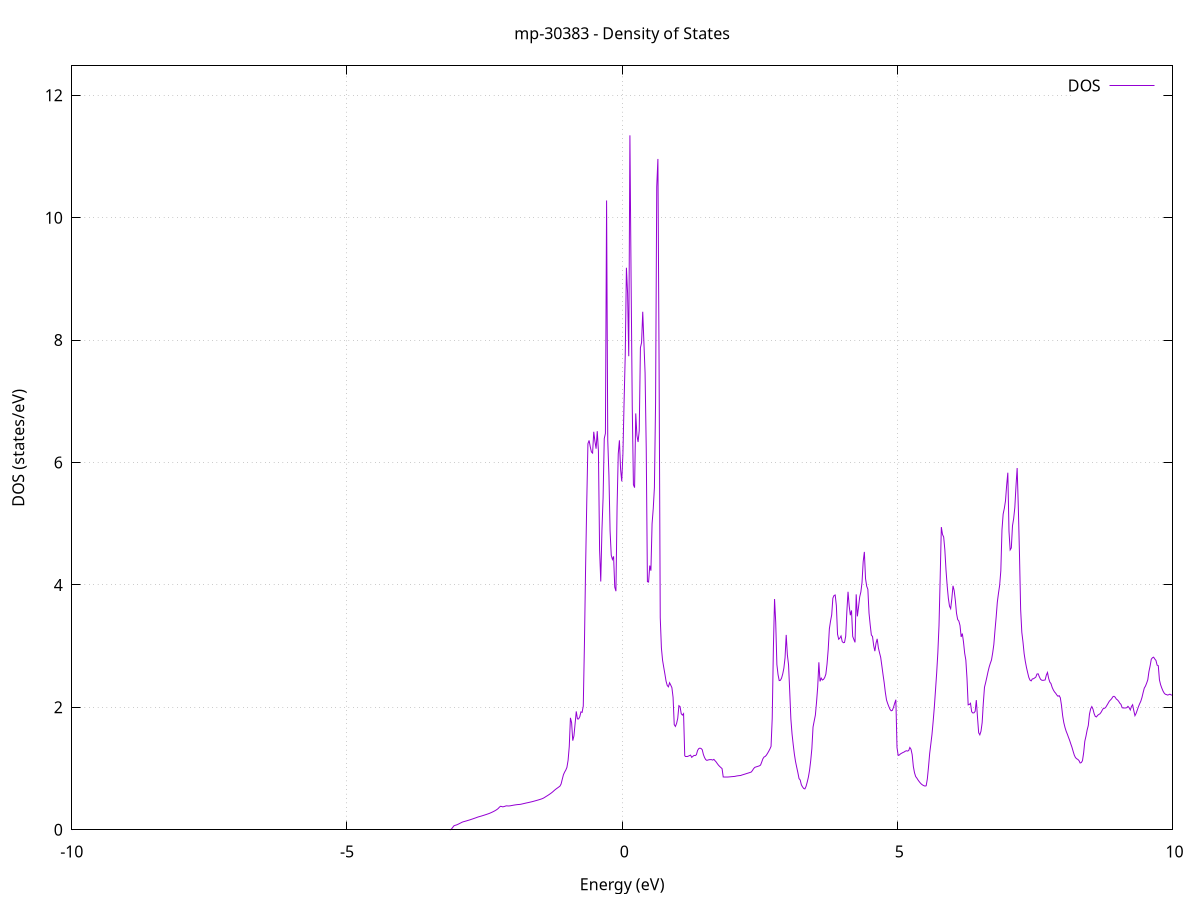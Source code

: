 set title 'mp-30383 - Density of States'
set xlabel 'Energy (eV)'
set ylabel 'DOS (states/eV)'
set grid
set xrange [-10:10]
set yrange [0:12.480]
set xzeroaxis lt -1
set terminal png size 800,600
set output 'mp-30383_dos_gnuplot.png'
plot '-' using 1:2 with lines title 'DOS'
-27.600800 0.000000
-27.579600 0.000000
-27.558400 0.000000
-27.537200 0.000000
-27.516000 0.000000
-27.494800 0.000000
-27.473700 0.000000
-27.452500 0.000000
-27.431300 0.000000
-27.410100 0.000000
-27.388900 0.000000
-27.367700 0.000000
-27.346500 0.000000
-27.325300 0.000000
-27.304100 0.000000
-27.282900 0.000000
-27.261700 0.000000
-27.240500 0.000000
-27.219300 0.000000
-27.198100 0.000000
-27.176900 0.000000
-27.155800 0.000000
-27.134600 0.000000
-27.113400 0.000000
-27.092200 0.000000
-27.071000 0.000000
-27.049800 0.000000
-27.028600 0.000000
-27.007400 0.000000
-26.986200 0.000000
-26.965000 0.000000
-26.943800 0.000000
-26.922600 0.000000
-26.901400 0.000000
-26.880200 0.000000
-26.859000 0.000000
-26.837900 0.000000
-26.816700 0.000000
-26.795500 0.000000
-26.774300 0.000000
-26.753100 0.000000
-26.731900 0.000000
-26.710700 0.000000
-26.689500 0.000000
-26.668300 0.000000
-26.647100 0.000000
-26.625900 0.000000
-26.604700 0.000000
-26.583500 0.000000
-26.562300 0.000000
-26.541100 0.000000
-26.520000 0.000000
-26.498800 0.000000
-26.477600 0.000000
-26.456400 0.000000
-26.435200 0.000000
-26.414000 0.000000
-26.392800 0.000000
-26.371600 0.000000
-26.350400 0.000000
-26.329200 0.000000
-26.308000 0.000000
-26.286800 0.000000
-26.265600 0.000000
-26.244400 0.000000
-26.223200 0.000000
-26.202100 0.000000
-26.180900 0.000000
-26.159700 0.000000
-26.138500 0.000000
-26.117300 0.000000
-26.096100 0.000000
-26.074900 0.000000
-26.053700 0.000000
-26.032500 0.000000
-26.011300 0.000000
-25.990100 0.000000
-25.968900 0.000000
-25.947700 0.000000
-25.926500 0.000000
-25.905300 0.000000
-25.884200 0.000000
-25.863000 0.000000
-25.841800 0.000000
-25.820600 0.000000
-25.799400 0.000000
-25.778200 0.000000
-25.757000 0.000000
-25.735800 0.000000
-25.714600 0.000000
-25.693400 0.000000
-25.672200 3.423400
-25.651000 21.654000
-25.629800 45.602800
-25.608600 32.613000
-25.587400 35.201600
-25.566300 13.857700
-25.545100 5.584600
-25.523900 4.681300
-25.502700 4.204500
-25.481500 3.559000
-25.460300 3.341400
-25.439100 5.964600
-25.417900 10.194900
-25.396700 11.594600
-25.375500 16.138100
-25.354300 13.127500
-25.333100 20.795400
-25.311900 21.702100
-25.290700 26.456400
-25.269600 27.554900
-25.248400 35.629700
-25.227200 30.032300
-25.206000 24.807800
-25.184800 24.301600
-25.163600 40.383200
-25.142400 39.882700
-25.121200 26.509800
-25.100000 13.761200
-25.078800 0.000000
-25.057600 0.000000
-25.036400 0.000000
-25.015200 0.000000
-24.994000 0.000000
-24.972800 0.000000
-24.951700 0.000000
-24.930500 0.000000
-24.909300 0.000000
-24.888100 0.000000
-24.866900 0.000000
-24.845700 0.000000
-24.824500 0.000000
-24.803300 0.000000
-24.782100 0.000000
-24.760900 0.000000
-24.739700 0.000000
-24.718500 0.000000
-24.697300 0.000000
-24.676100 0.000000
-24.654900 0.000000
-24.633800 0.000000
-24.612600 0.000000
-24.591400 0.000000
-24.570200 0.000000
-24.549000 0.000000
-24.527800 0.000000
-24.506600 0.000000
-24.485400 0.000000
-24.464200 0.000000
-24.443000 0.000000
-24.421800 0.000000
-24.400600 0.000000
-24.379400 0.000000
-24.358200 0.000000
-24.337000 0.000000
-24.315900 0.000000
-24.294700 0.000000
-24.273500 0.000000
-24.252300 0.000000
-24.231100 0.000000
-24.209900 0.000000
-24.188700 0.000000
-24.167500 0.000000
-24.146300 0.000000
-24.125100 0.000000
-24.103900 0.000000
-24.082700 0.000000
-24.061500 0.000000
-24.040300 0.000000
-24.019100 0.000000
-23.998000 0.000000
-23.976800 0.000000
-23.955600 0.000000
-23.934400 0.000000
-23.913200 0.000000
-23.892000 0.000000
-23.870800 0.000000
-23.849600 0.000000
-23.828400 0.000000
-23.807200 0.000000
-23.786000 0.000000
-23.764800 0.000000
-23.743600 0.000000
-23.722400 0.000000
-23.701200 0.000000
-23.680100 0.000000
-23.658900 0.000000
-23.637700 0.000000
-23.616500 0.000000
-23.595300 0.000000
-23.574100 0.000000
-23.552900 0.000000
-23.531700 0.000000
-23.510500 0.000000
-23.489300 0.000000
-23.468100 0.000000
-23.446900 0.000000
-23.425700 0.000000
-23.404500 0.000000
-23.383300 0.000000
-23.362200 0.000000
-23.341000 0.000000
-23.319800 0.000000
-23.298600 0.000000
-23.277400 0.000000
-23.256200 0.000000
-23.235000 0.000000
-23.213800 0.000000
-23.192600 0.000000
-23.171400 0.000000
-23.150200 0.000000
-23.129000 0.000000
-23.107800 0.000000
-23.086600 0.000000
-23.065400 0.000000
-23.044300 0.000000
-23.023100 0.000000
-23.001900 0.000000
-22.980700 0.000000
-22.959500 0.000000
-22.938300 0.000000
-22.917100 0.000000
-22.895900 0.000000
-22.874700 0.000000
-22.853500 0.000000
-22.832300 0.000000
-22.811100 0.000000
-22.789900 0.000000
-22.768700 0.000000
-22.747600 0.000000
-22.726400 0.000000
-22.705200 0.000000
-22.684000 0.000000
-22.662800 0.000000
-22.641600 0.000000
-22.620400 0.000000
-22.599200 0.000000
-22.578000 0.000000
-22.556800 0.000000
-22.535600 0.000000
-22.514400 0.000000
-22.493200 0.000000
-22.472000 0.000000
-22.450800 0.000000
-22.429700 0.000000
-22.408500 0.000000
-22.387300 0.000000
-22.366100 0.000000
-22.344900 0.000000
-22.323700 0.000000
-22.302500 0.000000
-22.281300 0.000000
-22.260100 0.000000
-22.238900 0.000000
-22.217700 0.000000
-22.196500 0.000000
-22.175300 0.000000
-22.154100 0.000000
-22.132900 0.000000
-22.111800 0.000000
-22.090600 0.000000
-22.069400 0.000000
-22.048200 0.000000
-22.027000 0.000000
-22.005800 0.000000
-21.984600 0.000000
-21.963400 0.000000
-21.942200 0.000000
-21.921000 0.000000
-21.899800 0.000000
-21.878600 0.000000
-21.857400 0.000000
-21.836200 0.000000
-21.815000 0.000000
-21.793900 0.000000
-21.772700 0.000000
-21.751500 0.000000
-21.730300 0.000000
-21.709100 0.000000
-21.687900 0.000000
-21.666700 0.000000
-21.645500 0.000000
-21.624300 0.000000
-21.603100 0.000000
-21.581900 0.000000
-21.560700 0.000000
-21.539500 0.000000
-21.518300 0.000000
-21.497100 0.000000
-21.476000 0.000000
-21.454800 0.000000
-21.433600 0.000000
-21.412400 0.000000
-21.391200 0.000000
-21.370000 0.000000
-21.348800 0.000000
-21.327600 0.000000
-21.306400 0.000000
-21.285200 0.000000
-21.264000 0.000000
-21.242800 0.000000
-21.221600 0.000000
-21.200400 0.000000
-21.179200 0.000000
-21.158100 0.000000
-21.136900 0.000000
-21.115700 0.000000
-21.094500 0.000000
-21.073300 0.000000
-21.052100 0.000000
-21.030900 0.000000
-21.009700 0.000000
-20.988500 0.000000
-20.967300 0.000000
-20.946100 0.000000
-20.924900 0.000000
-20.903700 0.000000
-20.882500 0.000000
-20.861300 0.000000
-20.840200 0.000000
-20.819000 0.000000
-20.797800 0.000000
-20.776600 0.000000
-20.755400 0.000000
-20.734200 0.000000
-20.713000 0.000000
-20.691800 0.000000
-20.670600 0.000000
-20.649400 0.000000
-20.628200 0.000000
-20.607000 0.000000
-20.585800 0.000000
-20.564600 0.000000
-20.543400 0.000000
-20.522300 0.000000
-20.501100 0.000000
-20.479900 0.000000
-20.458700 0.000000
-20.437500 0.000000
-20.416300 0.000000
-20.395100 0.000000
-20.373900 0.000000
-20.352700 0.000000
-20.331500 0.000000
-20.310300 0.000000
-20.289100 0.000000
-20.267900 0.000000
-20.246700 0.000000
-20.225600 0.000000
-20.204400 0.000000
-20.183200 0.000000
-20.162000 0.000000
-20.140800 0.000000
-20.119600 0.000000
-20.098400 0.000000
-20.077200 0.000000
-20.056000 0.000000
-20.034800 0.000000
-20.013600 0.000000
-19.992400 0.000000
-19.971200 0.000000
-19.950000 0.000000
-19.928800 0.000000
-19.907700 0.000000
-19.886500 0.000000
-19.865300 0.000000
-19.844100 0.000000
-19.822900 0.000000
-19.801700 0.000000
-19.780500 0.000000
-19.759300 0.000000
-19.738100 0.000000
-19.716900 0.000000
-19.695700 0.000000
-19.674500 0.000000
-19.653300 0.000000
-19.632100 0.000000
-19.610900 0.000000
-19.589800 0.000000
-19.568600 0.000000
-19.547400 0.000000
-19.526200 0.000000
-19.505000 0.000000
-19.483800 0.000000
-19.462600 0.000000
-19.441400 0.000000
-19.420200 0.000000
-19.399000 0.000000
-19.377800 0.000000
-19.356600 0.000000
-19.335400 0.000000
-19.314200 0.000000
-19.293000 0.000000
-19.271900 0.000000
-19.250700 0.000000
-19.229500 0.000000
-19.208300 0.000000
-19.187100 0.000000
-19.165900 0.000000
-19.144700 0.000000
-19.123500 0.000000
-19.102300 0.000000
-19.081100 0.000000
-19.059900 0.000000
-19.038700 0.000000
-19.017500 0.000000
-18.996300 0.000000
-18.975100 0.000000
-18.954000 0.000000
-18.932800 0.000000
-18.911600 0.000000
-18.890400 0.000000
-18.869200 0.000000
-18.848000 0.000000
-18.826800 0.000000
-18.805600 0.000000
-18.784400 0.000000
-18.763200 0.000000
-18.742000 0.000000
-18.720800 0.000000
-18.699600 0.000000
-18.678400 0.000000
-18.657200 0.000000
-18.636100 0.000000
-18.614900 0.000000
-18.593700 0.000000
-18.572500 0.000000
-18.551300 0.000000
-18.530100 0.000000
-18.508900 0.000000
-18.487700 0.000000
-18.466500 0.000000
-18.445300 0.000000
-18.424100 0.000000
-18.402900 0.000000
-18.381700 0.000000
-18.360500 0.000000
-18.339300 0.000000
-18.318200 0.000000
-18.297000 0.000000
-18.275800 0.000000
-18.254600 0.000000
-18.233400 0.000000
-18.212200 0.000000
-18.191000 0.000000
-18.169800 0.000000
-18.148600 0.000000
-18.127400 0.000000
-18.106200 0.000000
-18.085000 0.000000
-18.063800 0.000000
-18.042600 0.000000
-18.021500 0.000000
-18.000300 0.000000
-17.979100 0.000000
-17.957900 0.000000
-17.936700 0.000000
-17.915500 0.000000
-17.894300 0.000000
-17.873100 0.000000
-17.851900 0.000000
-17.830700 0.000000
-17.809500 0.000000
-17.788300 0.000000
-17.767100 0.000000
-17.745900 0.000000
-17.724700 0.000000
-17.703600 0.000000
-17.682400 0.000000
-17.661200 0.000000
-17.640000 0.000000
-17.618800 0.000000
-17.597600 0.000000
-17.576400 0.000000
-17.555200 0.000000
-17.534000 0.000000
-17.512800 0.000000
-17.491600 0.000000
-17.470400 0.000000
-17.449200 0.000000
-17.428000 0.000000
-17.406800 0.000000
-17.385700 0.000000
-17.364500 0.000000
-17.343300 0.000000
-17.322100 0.000000
-17.300900 0.000000
-17.279700 0.000000
-17.258500 0.000000
-17.237300 0.000000
-17.216100 0.000000
-17.194900 0.000000
-17.173700 0.000000
-17.152500 0.000000
-17.131300 0.000000
-17.110100 0.000000
-17.088900 0.000000
-17.067800 0.000000
-17.046600 0.000000
-17.025400 0.000000
-17.004200 0.000000
-16.983000 0.000000
-16.961800 0.000000
-16.940600 0.000000
-16.919400 0.000000
-16.898200 0.000000
-16.877000 0.000000
-16.855800 0.000000
-16.834600 0.000000
-16.813400 0.000000
-16.792200 0.000000
-16.771000 0.000000
-16.749900 0.000000
-16.728700 0.000000
-16.707500 0.000000
-16.686300 0.000000
-16.665100 0.000000
-16.643900 0.000000
-16.622700 0.000000
-16.601500 0.000000
-16.580300 0.000000
-16.559100 0.000000
-16.537900 0.000000
-16.516700 0.000000
-16.495500 0.000000
-16.474300 0.000000
-16.453100 0.000000
-16.432000 0.000000
-16.410800 0.000000
-16.389600 0.000000
-16.368400 0.000000
-16.347200 0.000000
-16.326000 0.000000
-16.304800 0.000000
-16.283600 0.000000
-16.262400 0.000000
-16.241200 0.000000
-16.220000 0.000000
-16.198800 0.000000
-16.177600 0.000000
-16.156400 0.000000
-16.135200 0.000000
-16.114100 0.000000
-16.092900 0.000000
-16.071700 0.000000
-16.050500 0.000000
-16.029300 0.000000
-16.008100 0.000000
-15.986900 0.000000
-15.965700 0.000000
-15.944500 0.000000
-15.923300 0.000000
-15.902100 0.000000
-15.880900 0.000000
-15.859700 0.000000
-15.838500 0.000000
-15.817300 0.000000
-15.796200 0.000000
-15.775000 0.000000
-15.753800 0.000000
-15.732600 0.000000
-15.711400 0.000000
-15.690200 0.000000
-15.669000 0.000000
-15.647800 0.000000
-15.626600 0.000000
-15.605400 0.000000
-15.584200 0.000000
-15.563000 0.000000
-15.541800 0.000000
-15.520600 0.000000
-15.499500 0.000000
-15.478300 0.000000
-15.457100 0.000000
-15.435900 0.000000
-15.414700 0.000000
-15.393500 0.000000
-15.372300 0.000000
-15.351100 0.000000
-15.329900 0.000000
-15.308700 0.000000
-15.287500 0.000000
-15.266300 0.000000
-15.245100 0.000000
-15.223900 0.000000
-15.202700 0.000000
-15.181600 0.000000
-15.160400 0.000000
-15.139200 0.000000
-15.118000 0.000000
-15.096800 0.000000
-15.075600 0.000000
-15.054400 0.000000
-15.033200 0.000000
-15.012000 0.000000
-14.990800 0.000000
-14.969600 0.000000
-14.948400 0.000000
-14.927200 0.000000
-14.906000 0.000000
-14.884800 0.000000
-14.863700 0.000000
-14.842500 0.000000
-14.821300 0.000000
-14.800100 0.000000
-14.778900 0.000000
-14.757700 0.000000
-14.736500 0.000000
-14.715300 0.000000
-14.694100 0.000000
-14.672900 0.000000
-14.651700 0.000000
-14.630500 0.000000
-14.609300 0.000000
-14.588100 0.000000
-14.566900 0.000000
-14.545800 0.000000
-14.524600 0.000000
-14.503400 0.000000
-14.482200 0.000000
-14.461000 0.000000
-14.439800 0.000000
-14.418600 0.000000
-14.397400 0.000000
-14.376200 0.000000
-14.355000 0.000000
-14.333800 0.000000
-14.312600 0.000000
-14.291400 0.000000
-14.270200 0.000000
-14.249000 0.000000
-14.227900 0.000000
-14.206700 0.000000
-14.185500 0.000000
-14.164300 0.000000
-14.143100 0.000000
-14.121900 0.000000
-14.100700 0.000000
-14.079500 0.000000
-14.058300 0.000000
-14.037100 0.000000
-14.015900 0.000000
-13.994700 0.000000
-13.973500 0.000000
-13.952300 0.000000
-13.931100 0.000000
-13.910000 0.000000
-13.888800 0.000000
-13.867600 0.000000
-13.846400 0.000000
-13.825200 0.000000
-13.804000 0.000000
-13.782800 0.000000
-13.761600 0.000000
-13.740400 0.000000
-13.719200 0.000000
-13.698000 0.000000
-13.676800 0.000000
-13.655600 0.000000
-13.634400 0.000000
-13.613200 0.000000
-13.592100 0.000000
-13.570900 0.000000
-13.549700 0.000000
-13.528500 0.000000
-13.507300 0.000000
-13.486100 0.000000
-13.464900 0.000000
-13.443700 0.000000
-13.422500 0.000000
-13.401300 0.000000
-13.380100 0.000000
-13.358900 0.000000
-13.337700 0.000000
-13.316500 0.000000
-13.295300 0.000000
-13.274200 0.000000
-13.253000 0.000000
-13.231800 0.000000
-13.210600 0.000000
-13.189400 0.000000
-13.168200 0.000000
-13.147000 0.000000
-13.125800 0.000000
-13.104600 0.000000
-13.083400 0.000000
-13.062200 0.000000
-13.041000 0.000000
-13.019800 0.000000
-12.998600 0.000000
-12.977500 0.000000
-12.956300 0.000000
-12.935100 0.000000
-12.913900 0.000000
-12.892700 0.000000
-12.871500 0.000000
-12.850300 0.000000
-12.829100 0.000000
-12.807900 0.000000
-12.786700 0.000000
-12.765500 0.000000
-12.744300 0.000000
-12.723100 0.000000
-12.701900 0.000000
-12.680700 0.000000
-12.659600 0.000000
-12.638400 0.000000
-12.617200 0.000000
-12.596000 0.000000
-12.574800 0.000000
-12.553600 0.000000
-12.532400 0.000000
-12.511200 0.000000
-12.490000 0.000000
-12.468800 0.000000
-12.447600 0.000000
-12.426400 0.000000
-12.405200 0.000000
-12.384000 0.000000
-12.362800 0.000000
-12.341700 0.000000
-12.320500 0.000000
-12.299300 0.000000
-12.278100 0.000000
-12.256900 0.000000
-12.235700 0.000000
-12.214500 0.000000
-12.193300 0.000000
-12.172100 0.000000
-12.150900 0.000000
-12.129700 0.000000
-12.108500 0.000000
-12.087300 0.000000
-12.066100 0.000000
-12.044900 0.000000
-12.023800 0.000000
-12.002600 0.000000
-11.981400 0.000000
-11.960200 0.000000
-11.939000 0.000000
-11.917800 0.000000
-11.896600 0.000000
-11.875400 0.000000
-11.854200 0.000000
-11.833000 0.000000
-11.811800 0.000000
-11.790600 0.000000
-11.769400 0.000000
-11.748200 0.000000
-11.727000 0.000000
-11.705900 0.000000
-11.684700 0.000000
-11.663500 0.000000
-11.642300 0.000000
-11.621100 0.000000
-11.599900 0.000000
-11.578700 0.000000
-11.557500 0.000000
-11.536300 0.000000
-11.515100 0.000000
-11.493900 0.000000
-11.472700 0.000000
-11.451500 0.000000
-11.430300 0.000000
-11.409100 0.000000
-11.388000 0.000000
-11.366800 0.000000
-11.345600 0.000000
-11.324400 0.000000
-11.303200 0.000000
-11.282000 0.000000
-11.260800 0.000000
-11.239600 0.000000
-11.218400 0.000000
-11.197200 0.000000
-11.176000 0.000000
-11.154800 0.000000
-11.133600 0.000000
-11.112400 0.000000
-11.091200 0.000000
-11.070100 0.000000
-11.048900 0.000000
-11.027700 0.000000
-11.006500 0.000000
-10.985300 0.000000
-10.964100 0.000000
-10.942900 0.000000
-10.921700 0.000000
-10.900500 0.000000
-10.879300 0.000000
-10.858100 0.000000
-10.836900 0.000000
-10.815700 0.000000
-10.794500 0.000000
-10.773400 0.000000
-10.752200 0.000000
-10.731000 0.000000
-10.709800 0.000000
-10.688600 0.000000
-10.667400 0.000000
-10.646200 0.000000
-10.625000 0.000000
-10.603800 0.000000
-10.582600 0.000000
-10.561400 0.000000
-10.540200 0.000000
-10.519000 0.000000
-10.497800 0.000000
-10.476600 0.000000
-10.455500 0.000000
-10.434300 0.000000
-10.413100 0.000000
-10.391900 0.000000
-10.370700 0.000000
-10.349500 0.000000
-10.328300 0.000000
-10.307100 0.000000
-10.285900 0.000000
-10.264700 0.000000
-10.243500 0.000000
-10.222300 0.000000
-10.201100 0.000000
-10.179900 0.000000
-10.158700 0.000000
-10.137600 0.000000
-10.116400 0.000000
-10.095200 0.000000
-10.074000 0.000000
-10.052800 0.000000
-10.031600 0.000000
-10.010400 0.000000
-9.989200 0.000000
-9.968000 0.000000
-9.946800 0.000000
-9.925600 0.000000
-9.904400 0.000000
-9.883200 0.000000
-9.862000 0.000000
-9.840800 0.000000
-9.819700 0.000000
-9.798500 0.000000
-9.777300 0.000000
-9.756100 0.000000
-9.734900 0.000000
-9.713700 0.000000
-9.692500 0.000000
-9.671300 0.000000
-9.650100 0.000000
-9.628900 0.000000
-9.607700 0.000000
-9.586500 0.000000
-9.565300 0.000000
-9.544100 0.000000
-9.522900 0.000000
-9.501800 0.000000
-9.480600 0.000000
-9.459400 0.000000
-9.438200 0.000000
-9.417000 0.000000
-9.395800 0.000000
-9.374600 0.000000
-9.353400 0.000000
-9.332200 0.000000
-9.311000 0.000000
-9.289800 0.000000
-9.268600 0.000000
-9.247400 0.000000
-9.226200 0.000000
-9.205000 0.000000
-9.183900 0.000000
-9.162700 0.000000
-9.141500 0.000000
-9.120300 0.000000
-9.099100 0.000000
-9.077900 0.000000
-9.056700 0.000000
-9.035500 0.000000
-9.014300 0.000000
-8.993100 0.000000
-8.971900 0.000000
-8.950700 0.000000
-8.929500 0.000000
-8.908300 0.000000
-8.887100 0.000000
-8.866000 0.000000
-8.844800 0.000000
-8.823600 0.000000
-8.802400 0.000000
-8.781200 0.000000
-8.760000 0.000000
-8.738800 0.000000
-8.717600 0.000000
-8.696400 0.000000
-8.675200 0.000000
-8.654000 0.000000
-8.632800 0.000000
-8.611600 0.000000
-8.590400 0.000000
-8.569200 0.000000
-8.548100 0.000000
-8.526900 0.000000
-8.505700 0.000000
-8.484500 0.000000
-8.463300 0.000000
-8.442100 0.000000
-8.420900 0.000000
-8.399700 0.000000
-8.378500 0.000000
-8.357300 0.000000
-8.336100 0.000000
-8.314900 0.000000
-8.293700 0.000000
-8.272500 0.000000
-8.251400 0.000000
-8.230200 0.000000
-8.209000 0.000000
-8.187800 0.000000
-8.166600 0.000000
-8.145400 0.000000
-8.124200 0.000000
-8.103000 0.000000
-8.081800 0.000000
-8.060600 0.000000
-8.039400 0.000000
-8.018200 0.000000
-7.997000 0.000000
-7.975800 0.000000
-7.954600 0.000000
-7.933500 0.000000
-7.912300 0.000000
-7.891100 0.000000
-7.869900 0.000000
-7.848700 0.000000
-7.827500 0.000000
-7.806300 0.000000
-7.785100 0.000000
-7.763900 0.000000
-7.742700 0.000000
-7.721500 0.000000
-7.700300 0.000000
-7.679100 0.000000
-7.657900 0.000000
-7.636700 0.000000
-7.615600 0.000000
-7.594400 0.000000
-7.573200 0.000000
-7.552000 0.000000
-7.530800 0.000000
-7.509600 0.000000
-7.488400 0.000000
-7.467200 0.000000
-7.446000 0.000000
-7.424800 0.000000
-7.403600 0.000000
-7.382400 0.000000
-7.361200 0.000000
-7.340000 0.000000
-7.318800 0.000000
-7.297700 0.000000
-7.276500 0.000000
-7.255300 0.000000
-7.234100 0.000000
-7.212900 0.000000
-7.191700 0.000000
-7.170500 0.000000
-7.149300 0.000000
-7.128100 0.000000
-7.106900 0.000000
-7.085700 0.000000
-7.064500 0.000000
-7.043300 0.000000
-7.022100 0.000000
-7.000900 0.000000
-6.979800 0.000000
-6.958600 0.000000
-6.937400 0.000000
-6.916200 0.000000
-6.895000 0.000000
-6.873800 0.000000
-6.852600 0.000000
-6.831400 0.000000
-6.810200 0.000000
-6.789000 0.000000
-6.767800 0.000000
-6.746600 0.000000
-6.725400 0.000000
-6.704200 0.000000
-6.683000 0.000000
-6.661900 0.000000
-6.640700 0.000000
-6.619500 0.000000
-6.598300 0.000000
-6.577100 0.000000
-6.555900 0.000000
-6.534700 0.000000
-6.513500 0.000000
-6.492300 0.000000
-6.471100 0.000000
-6.449900 0.000000
-6.428700 0.000000
-6.407500 0.000000
-6.386300 0.000000
-6.365100 0.000000
-6.344000 0.000000
-6.322800 0.000000
-6.301600 0.000000
-6.280400 0.000000
-6.259200 0.000000
-6.238000 0.000000
-6.216800 0.000000
-6.195600 0.000000
-6.174400 0.000000
-6.153200 0.000000
-6.132000 0.000000
-6.110800 0.000000
-6.089600 0.000000
-6.068400 0.000000
-6.047200 0.000000
-6.026100 0.000000
-6.004900 0.000000
-5.983700 0.000000
-5.962500 0.000000
-5.941300 0.000000
-5.920100 0.000000
-5.898900 0.000000
-5.877700 0.000000
-5.856500 0.000000
-5.835300 0.000000
-5.814100 0.000000
-5.792900 0.000000
-5.771700 0.000000
-5.750500 0.000000
-5.729400 0.000000
-5.708200 0.000000
-5.687000 0.000000
-5.665800 0.000000
-5.644600 0.000000
-5.623400 0.000000
-5.602200 0.000000
-5.581000 0.000000
-5.559800 0.000000
-5.538600 0.000000
-5.517400 0.000000
-5.496200 0.000000
-5.475000 0.000000
-5.453800 0.000000
-5.432600 0.000000
-5.411500 0.000000
-5.390300 0.000000
-5.369100 0.000000
-5.347900 0.000000
-5.326700 0.000000
-5.305500 0.000000
-5.284300 0.000000
-5.263100 0.000000
-5.241900 0.000000
-5.220700 0.000000
-5.199500 0.000000
-5.178300 0.000000
-5.157100 0.000000
-5.135900 0.000000
-5.114700 0.000000
-5.093600 0.000000
-5.072400 0.000000
-5.051200 0.000000
-5.030000 0.000000
-5.008800 0.000000
-4.987600 0.000000
-4.966400 0.000000
-4.945200 0.000000
-4.924000 0.000000
-4.902800 0.000000
-4.881600 0.000000
-4.860400 0.000000
-4.839200 0.000000
-4.818000 0.000000
-4.796800 0.000000
-4.775700 0.000000
-4.754500 0.000000
-4.733300 0.000000
-4.712100 0.000000
-4.690900 0.000000
-4.669700 0.000000
-4.648500 0.000000
-4.627300 0.000000
-4.606100 0.000000
-4.584900 0.000000
-4.563700 0.000000
-4.542500 0.000000
-4.521300 0.000000
-4.500100 0.000000
-4.478900 0.000000
-4.457800 0.000000
-4.436600 0.000000
-4.415400 0.000000
-4.394200 0.000000
-4.373000 0.000000
-4.351800 0.000000
-4.330600 0.000000
-4.309400 0.000000
-4.288200 0.000000
-4.267000 0.000000
-4.245800 0.000000
-4.224600 0.000000
-4.203400 0.000000
-4.182200 0.000000
-4.161000 0.000000
-4.139900 0.000000
-4.118700 0.000000
-4.097500 0.000000
-4.076300 0.000000
-4.055100 0.000000
-4.033900 0.000000
-4.012700 0.000000
-3.991500 0.000000
-3.970300 0.000000
-3.949100 0.000000
-3.927900 0.000000
-3.906700 0.000000
-3.885500 0.000000
-3.864300 0.000000
-3.843100 0.000000
-3.822000 0.000000
-3.800800 0.000000
-3.779600 0.000000
-3.758400 0.000000
-3.737200 0.000000
-3.716000 0.000000
-3.694800 0.000000
-3.673600 0.000000
-3.652400 0.000000
-3.631200 0.000000
-3.610000 0.000000
-3.588800 0.000000
-3.567600 0.000000
-3.546400 0.000000
-3.525300 0.000000
-3.504100 0.000000
-3.482900 0.000000
-3.461700 0.000000
-3.440500 0.000000
-3.419300 0.000000
-3.398100 0.000000
-3.376900 0.000000
-3.355700 0.000000
-3.334500 0.000000
-3.313300 0.000000
-3.292100 0.000000
-3.270900 0.000000
-3.249700 0.000000
-3.228500 0.000000
-3.207400 0.000000
-3.186200 0.000000
-3.165000 0.000000
-3.143800 0.000000
-3.122600 0.001000
-3.101400 0.012300
-3.080200 0.036500
-3.059000 0.062900
-3.037800 0.071800
-3.016600 0.077100
-2.995400 0.084300
-2.974200 0.093500
-2.953000 0.103000
-2.931800 0.112600
-2.910600 0.122500
-2.889500 0.130000
-2.868300 0.135300
-2.847100 0.140300
-2.825900 0.146000
-2.804700 0.152000
-2.783500 0.157500
-2.762300 0.163500
-2.741100 0.169900
-2.719900 0.176400
-2.698700 0.183000
-2.677500 0.189600
-2.656300 0.196400
-2.635100 0.203600
-2.613900 0.210200
-2.592700 0.215500
-2.571600 0.220800
-2.550400 0.226400
-2.529200 0.232400
-2.508000 0.238500
-2.486800 0.244700
-2.465600 0.251000
-2.444400 0.257500
-2.423200 0.264100
-2.402000 0.271600
-2.380800 0.279900
-2.359600 0.288700
-2.338400 0.298000
-2.317200 0.308100
-2.296000 0.319300
-2.274800 0.331600
-2.253700 0.346400
-2.232500 0.367100
-2.211300 0.383600
-2.190100 0.380900
-2.168900 0.374300
-2.147700 0.379100
-2.126500 0.385100
-2.105300 0.391100
-2.084100 0.389800
-2.062900 0.388900
-2.041700 0.390400
-2.020500 0.394000
-1.999300 0.397600
-1.978100 0.401100
-1.956900 0.404500
-1.935800 0.407400
-1.914600 0.409900
-1.893400 0.412100
-1.872200 0.413300
-1.851000 0.415200
-1.829800 0.419200
-1.808600 0.423700
-1.787400 0.428200
-1.766200 0.432600
-1.745000 0.437100
-1.723800 0.441200
-1.702600 0.445100
-1.681400 0.449600
-1.660200 0.454000
-1.639000 0.458400
-1.617900 0.463300
-1.596700 0.468700
-1.575500 0.474000
-1.554300 0.479400
-1.533100 0.484800
-1.511900 0.490400
-1.490700 0.496500
-1.469500 0.502500
-1.448300 0.509700
-1.427100 0.518700
-1.405900 0.530200
-1.384700 0.542600
-1.363500 0.554300
-1.342300 0.566400
-1.321100 0.579200
-1.300000 0.592600
-1.278800 0.606900
-1.257600 0.622600
-1.236400 0.640200
-1.215200 0.656400
-1.194000 0.671100
-1.172800 0.684500
-1.151600 0.698700
-1.130400 0.712700
-1.109200 0.747800
-1.088000 0.825300
-1.066800 0.899000
-1.045600 0.941500
-1.024400 0.974800
-1.003300 1.019900
-0.982100 1.135900
-0.960900 1.361200
-0.939700 1.828800
-0.918500 1.750400
-0.897300 1.456300
-0.876100 1.533500
-0.854900 1.732400
-0.833700 1.934200
-0.812500 1.811700
-0.791300 1.810700
-0.770100 1.845800
-0.748900 1.925900
-0.727700 1.917900
-0.706500 2.019200
-0.685400 3.026400
-0.664200 4.280400
-0.643000 5.350600
-0.621800 6.307700
-0.600600 6.360700
-0.579400 6.257500
-0.558200 6.172700
-0.537000 6.154000
-0.515800 6.501900
-0.494600 6.347100
-0.473400 6.225600
-0.452200 6.511800
-0.431000 6.190400
-0.409800 4.575100
-0.388600 4.056000
-0.367500 4.881100
-0.346300 5.423100
-0.325100 6.390000
-0.303900 6.475600
-0.282700 10.280600
-0.261500 6.367500
-0.240300 5.790300
-0.219100 4.878700
-0.197900 4.484800
-0.176700 4.416500
-0.155500 4.466200
-0.134300 3.964500
-0.113100 3.898000
-0.091900 5.278400
-0.070700 6.142600
-0.049600 6.363300
-0.028400 5.891600
-0.007200 5.692200
0.014000 6.142300
0.035200 6.984200
0.056400 7.758800
0.077600 9.181700
0.098800 8.768700
0.120000 7.737500
0.141200 11.345000
0.162400 9.013400
0.183600 6.922900
0.204800 5.638300
0.226000 5.589700
0.247200 6.802300
0.268300 6.444300
0.289500 6.335500
0.310700 6.521800
0.331900 7.874300
0.353100 7.958900
0.374300 8.462900
0.395500 7.957600
0.416700 7.463000
0.437900 6.223000
0.459100 4.053400
0.480300 4.047000
0.501500 4.316200
0.522700 4.233000
0.543900 4.998300
0.565100 5.248100
0.586200 5.590500
0.607400 6.974500
0.628600 10.505800
0.649800 10.959500
0.671000 7.624500
0.692200 3.467000
0.713400 2.968900
0.734600 2.768500
0.755800 2.654400
0.777000 2.543900
0.798200 2.426800
0.819400 2.357800
0.840600 2.335300
0.861800 2.401800
0.883000 2.363400
0.904100 2.321400
0.925300 2.164100
0.946500 1.717500
0.967700 1.688100
0.988900 1.735800
1.010100 1.821100
1.031300 2.027100
1.052500 2.012000
1.073700 1.896000
1.094900 1.873500
1.116100 1.897200
1.137300 1.210100
1.158500 1.197400
1.179700 1.197400
1.200900 1.202900
1.222000 1.211200
1.243200 1.219300
1.264400 1.183500
1.285600 1.199900
1.306800 1.215000
1.328000 1.211900
1.349200 1.226300
1.370400 1.295800
1.391600 1.325800
1.412800 1.333800
1.434000 1.328200
1.455200 1.308400
1.476400 1.229200
1.497600 1.179400
1.518700 1.146000
1.539900 1.133800
1.561100 1.140200
1.582300 1.144800
1.603500 1.146400
1.624700 1.145300
1.645900 1.138800
1.667100 1.149900
1.688300 1.127800
1.709500 1.106400
1.730700 1.078700
1.751900 1.053800
1.773100 1.033600
1.794300 1.016700
1.815500 0.999200
1.836600 0.862700
1.857800 0.861800
1.879000 0.861400
1.900200 0.861600
1.921400 0.862200
1.942600 0.863300
1.963800 0.865300
1.985000 0.867100
2.006200 0.868900
2.027400 0.870600
2.048600 0.872100
2.069800 0.877000
2.091000 0.880500
2.112200 0.883100
2.133400 0.885500
2.154500 0.887000
2.175700 0.894500
2.196900 0.900400
2.218100 0.906100
2.239300 0.912200
2.260500 0.918400
2.281700 0.924300
2.302900 0.930300
2.324100 0.936500
2.345300 0.943100
2.366500 0.966700
2.387700 0.997200
2.408900 1.018700
2.430100 1.026100
2.451300 1.032300
2.472400 1.038100
2.493600 1.044700
2.514800 1.056700
2.536000 1.106400
2.557200 1.159300
2.578400 1.188800
2.599600 1.198100
2.620800 1.218800
2.642000 1.249500
2.663200 1.282400
2.684400 1.319000
2.705600 1.362400
2.726800 1.818800
2.748000 2.958100
2.769200 3.769600
2.790300 3.391800
2.811500 2.700500
2.832700 2.534700
2.853900 2.437300
2.875100 2.441300
2.896300 2.476700
2.917500 2.544400
2.938700 2.640800
2.959900 2.808800
2.981100 3.183400
3.002300 2.856100
3.023500 2.695500
3.044700 2.265800
3.065900 1.809200
3.087100 1.565800
3.108200 1.392200
3.129400 1.235300
3.150600 1.113900
3.171800 1.021700
3.193000 0.933600
3.214200 0.836200
3.235400 0.812900
3.256600 0.734300
3.277800 0.700100
3.299000 0.674700
3.320200 0.667700
3.341400 0.708300
3.362600 0.777500
3.383800 0.859400
3.405000 0.970300
3.426100 1.127400
3.447300 1.327100
3.468500 1.678500
3.489700 1.777400
3.510900 1.872400
3.532100 2.085300
3.553300 2.334000
3.574500 2.736500
3.595700 2.424400
3.616900 2.477900
3.638100 2.446800
3.659300 2.457400
3.680500 2.487200
3.701700 2.543200
3.722800 2.707100
3.744000 2.944100
3.765200 3.282500
3.786400 3.409300
3.807600 3.511600
3.828800 3.783300
3.850000 3.827300
3.871200 3.835700
3.892400 3.661900
3.913600 3.194500
3.934800 3.112800
3.956000 3.131700
3.977200 3.166300
3.998400 3.075400
4.019600 3.056200
4.040700 3.060400
4.061900 3.162700
4.083100 3.565900
4.104300 3.888500
4.125500 3.656000
4.146700 3.505000
4.167900 3.583400
4.189100 3.159600
4.210300 3.109200
4.231500 3.062000
4.252700 3.845800
4.273900 3.486500
4.295100 3.636700
4.316300 3.803600
4.337500 3.885300
4.358600 4.039900
4.379800 4.380900
4.401000 4.539300
4.422200 4.104900
4.443400 3.979700
4.464600 3.928900
4.485800 3.540800
4.507000 3.349400
4.528200 3.182200
4.549400 3.157300
4.570600 3.008800
4.591800 2.918200
4.613000 3.048300
4.634200 3.119100
4.655400 2.975000
4.676500 2.892200
4.697700 2.817400
4.718900 2.678800
4.740100 2.536500
4.761300 2.403000
4.782500 2.243400
4.803700 2.120000
4.824900 2.062100
4.846100 2.011900
4.867300 1.967600
4.888500 1.943800
4.909700 1.950800
4.930900 2.001800
4.952100 2.067300
4.973300 2.124500
4.994400 1.344800
5.015600 1.214200
5.036800 1.221900
5.058000 1.240300
5.079200 1.251200
5.100400 1.261400
5.121600 1.269700
5.142800 1.282700
5.164000 1.291000
5.185200 1.286000
5.206400 1.293900
5.227600 1.344500
5.248800 1.315100
5.270000 1.226700
5.291200 1.033900
5.312300 0.931700
5.333500 0.869700
5.354700 0.844300
5.375900 0.814000
5.397100 0.787500
5.418300 0.764000
5.439500 0.744500
5.460700 0.730800
5.481900 0.720700
5.503100 0.713900
5.524300 0.719100
5.545500 0.831400
5.566700 1.025700
5.587900 1.246900
5.609100 1.402600
5.630200 1.560900
5.651400 1.773300
5.672600 2.005600
5.693800 2.280700
5.715000 2.563200
5.736200 2.891300
5.757400 3.336300
5.778600 4.111100
5.799800 4.945200
5.821000 4.824800
5.842200 4.783000
5.863400 4.575300
5.884600 4.243700
5.905800 3.986100
5.927000 3.783700
5.948100 3.653800
5.969300 3.612700
5.990500 3.775700
6.011700 3.985600
6.032900 3.908500
6.054100 3.748500
6.075300 3.538600
6.096500 3.435700
6.117700 3.409900
6.138900 3.337900
6.160100 3.151100
6.181300 3.205600
6.202500 3.066700
6.223700 2.885200
6.244800 2.773900
6.266000 2.472800
6.287200 2.040900
6.308400 2.047300
6.329600 2.066700
6.350800 1.928100
6.372000 1.908200
6.393200 1.910800
6.414400 1.935100
6.435600 2.118700
6.456800 1.836600
6.478000 1.585500
6.499200 1.551200
6.520400 1.610400
6.541600 1.751400
6.562700 2.071400
6.583900 2.329000
6.605100 2.405900
6.626300 2.490500
6.647500 2.579900
6.668700 2.658300
6.689900 2.719900
6.711100 2.773600
6.732300 2.887600
6.753500 3.026400
6.774700 3.258800
6.795900 3.474100
6.817100 3.719200
6.838300 3.865600
6.859500 3.995400
6.880600 4.230400
6.901800 4.901000
6.923000 5.157500
6.944200 5.250500
6.965400 5.373000
6.986600 5.626800
7.007800 5.833800
7.029000 4.876300
7.050200 4.572500
7.071400 4.604500
7.092600 4.966100
7.113800 5.082400
7.135000 5.264700
7.156200 5.614300
7.177400 5.910500
7.198500 5.272600
7.219700 4.499100
7.240900 3.597500
7.262100 3.225300
7.283300 3.067400
7.304500 2.877200
7.325700 2.751100
7.346900 2.650400
7.368100 2.567600
7.389300 2.489000
7.410500 2.445500
7.431700 2.432400
7.452900 2.464200
7.474100 2.467500
7.495300 2.480500
7.516400 2.494400
7.537600 2.544700
7.558800 2.548100
7.580000 2.500900
7.601200 2.460400
7.622400 2.444300
7.643600 2.440500
7.664800 2.443600
7.686000 2.448100
7.707200 2.525300
7.728400 2.569900
7.749600 2.473800
7.770800 2.413200
7.792000 2.388000
7.813200 2.327100
7.834300 2.285500
7.855500 2.253500
7.876700 2.231300
7.897900 2.202400
7.919100 2.181000
7.940300 2.191300
7.961500 2.157600
7.982700 2.034900
8.003900 1.864700
8.025100 1.750600
8.046300 1.672400
8.067500 1.610900
8.088700 1.563200
8.109900 1.510600
8.131100 1.460600
8.152200 1.402500
8.173400 1.347500
8.194600 1.281400
8.215800 1.219300
8.237000 1.179500
8.258200 1.160300
8.279400 1.149700
8.300600 1.130300
8.321800 1.091200
8.343000 1.097500
8.364200 1.128500
8.385400 1.256300
8.406600 1.445200
8.427800 1.529200
8.449000 1.629900
8.470100 1.703700
8.491300 1.887500
8.512500 1.976100
8.533700 2.012500
8.554900 1.971700
8.576100 1.897000
8.597300 1.851400
8.618500 1.843500
8.639700 1.869900
8.660900 1.883400
8.682100 1.895000
8.703300 1.920700
8.724500 1.956000
8.745700 1.985200
8.766800 1.984900
8.788000 2.002200
8.809200 2.034400
8.830400 2.066300
8.851600 2.100000
8.872800 2.120300
8.894000 2.140800
8.915200 2.172300
8.936400 2.180700
8.957600 2.166800
8.978800 2.136000
9.000000 2.121800
9.021200 2.099700
9.042400 2.068000
9.063600 2.049200
9.084700 1.994300
9.105900 1.989800
9.127100 1.990500
9.148300 1.990400
9.169500 1.994700
9.190700 2.016200
9.211900 1.995100
9.233100 1.957800
9.254300 2.014300
9.275500 2.042900
9.296700 1.947300
9.317900 1.864500
9.339100 1.901800
9.360300 1.956600
9.381500 2.011400
9.402600 2.058200
9.423800 2.099600
9.445000 2.160000
9.466200 2.240600
9.487400 2.314700
9.508600 2.346800
9.529800 2.394600
9.551000 2.449800
9.572200 2.585900
9.593400 2.677200
9.614600 2.786700
9.635800 2.810400
9.657000 2.819700
9.678200 2.790200
9.699400 2.766900
9.720500 2.689400
9.741700 2.680700
9.762900 2.448400
9.784100 2.369100
9.805300 2.315200
9.826500 2.269200
9.847700 2.234700
9.868900 2.214500
9.890100 2.208700
9.911300 2.200600
9.932500 2.207100
9.953700 2.215400
9.974900 2.202900
9.996100 2.199700
10.017300 2.177800
10.038400 2.168100
10.059600 2.170200
10.080800 2.150400
10.102000 2.104400
10.123200 2.071900
10.144400 2.011200
10.165600 1.995300
10.186800 2.122000
10.208000 2.358800
10.229200 2.415500
10.250400 2.445800
10.271600 2.581600
10.292800 2.896400
10.314000 3.089300
10.335200 3.220500
10.356300 3.427100
10.377500 3.641800
10.398700 3.912400
10.419900 3.940400
10.441100 3.803400
10.462300 3.972400
10.483500 4.262100
10.504700 3.983100
10.525900 3.448000
10.547100 3.113500
10.568300 2.786000
10.589500 2.686500
10.610700 2.664500
10.631900 2.608300
10.653100 2.575000
10.674200 2.523100
10.695400 2.558000
10.716600 2.562800
10.737800 2.556700
10.759000 2.523000
10.780200 2.495000
10.801400 2.482400
10.822600 2.477900
10.843800 2.474600
10.865000 2.468400
10.886200 2.465600
10.907400 2.468300
10.928600 2.474800
10.949800 2.481000
10.970900 2.495500
10.992100 2.527100
11.013300 2.501700
11.034500 2.458000
11.055700 2.429900
11.076900 2.400100
11.098100 2.362000
11.119300 2.324200
11.140500 2.366700
11.161700 2.419800
11.182900 2.441700
11.204100 2.462300
11.225300 2.533900
11.246500 2.624900
11.267700 2.731800
11.288800 2.822700
11.310000 2.888900
11.331200 3.068700
11.352400 3.120100
11.373600 2.969300
11.394800 2.797800
11.416000 2.720400
11.437200 2.761900
11.458400 2.621500
11.479600 2.327700
11.500800 2.214300
11.522000 2.030100
11.543200 1.915500
11.564400 1.791100
11.585600 1.734400
11.606700 1.720300
11.627900 1.694700
11.649100 1.578500
11.670300 1.591300
11.691500 1.638300
11.712700 1.672800
11.733900 1.712400
11.755100 1.746300
11.776300 1.814900
11.797500 1.852400
11.818700 1.872800
11.839900 1.871200
11.861100 1.865700
11.882300 1.771900
11.903500 1.697200
11.924600 1.614800
11.945800 1.529000
11.967000 1.437300
11.988200 1.331300
12.009400 1.220600
12.030600 1.132000
12.051800 1.057300
12.073000 0.992600
12.094200 0.934600
12.115400 0.876600
12.136600 0.827500
12.157800 0.789200
12.179000 0.755500
12.200200 0.721800
12.221400 0.689900
12.242500 0.667600
12.263700 0.623300
12.284900 0.596500
12.306100 0.562900
12.327300 0.518500
12.348500 0.473800
12.369700 0.441000
12.390900 0.413100
12.412100 0.380700
12.433300 0.338800
12.454500 0.358200
12.475700 0.221900
12.496900 0.169200
12.518100 0.138400
12.539300 0.119200
12.560400 0.101000
12.581600 0.083800
12.602800 0.067700
12.624000 0.052500
12.645200 0.038400
12.666400 0.025600
12.687600 0.016300
12.708800 0.012300
12.730000 0.009000
12.751200 0.006300
12.772400 0.004100
12.793600 0.002400
12.814800 0.001100
12.836000 0.000300
12.857200 0.000000
12.878300 0.000000
12.899500 0.000000
12.920700 0.000000
12.941900 0.000000
12.963100 0.000000
12.984300 0.000000
13.005500 0.000000
13.026700 0.000000
13.047900 0.000000
13.069100 0.000000
13.090300 0.000000
13.111500 0.000000
13.132700 0.000000
13.153900 0.000000
13.175100 0.000000
13.196200 0.000000
13.217400 0.000000
13.238600 0.000000
13.259800 0.000000
13.281000 0.000000
13.302200 0.000000
13.323400 0.000000
13.344600 0.000000
13.365800 0.000000
13.387000 0.000000
13.408200 0.000000
13.429400 0.000000
13.450600 0.000000
13.471800 0.000000
13.492900 0.000000
13.514100 0.000000
13.535300 0.000000
13.556500 0.000000
13.577700 0.000000
13.598900 0.000000
13.620100 0.000000
13.641300 0.000000
13.662500 0.000000
13.683700 0.000000
13.704900 0.000000
13.726100 0.000000
13.747300 0.000000
13.768500 0.000000
13.789700 0.000000
13.810800 0.000000
13.832000 0.000000
13.853200 0.000000
13.874400 0.000000
13.895600 0.000000
13.916800 0.000000
13.938000 0.000000
13.959200 0.000000
13.980400 0.000000
14.001600 0.000000
14.022800 0.000000
14.044000 0.000000
14.065200 0.000000
14.086400 0.000000
14.107600 0.000000
14.128700 0.000000
14.149900 0.000000
14.171100 0.000000
14.192300 0.000000
14.213500 0.000000
14.234700 0.000000
14.255900 0.000000
14.277100 0.000000
14.298300 0.000000
14.319500 0.000000
14.340700 0.000000
14.361900 0.000000
14.383100 0.000000
14.404300 0.000000
14.425500 0.000000
14.446600 0.000000
14.467800 0.000000
14.489000 0.000000
14.510200 0.000000
14.531400 0.000000
14.552600 0.000000
14.573800 0.000000
14.595000 0.000000
14.616200 0.000000
14.637400 0.000000
14.658600 0.000000
14.679800 0.000000
14.701000 0.000000
14.722200 0.000000
14.743400 0.000000
14.764500 0.000000
14.785700 0.000000
e
